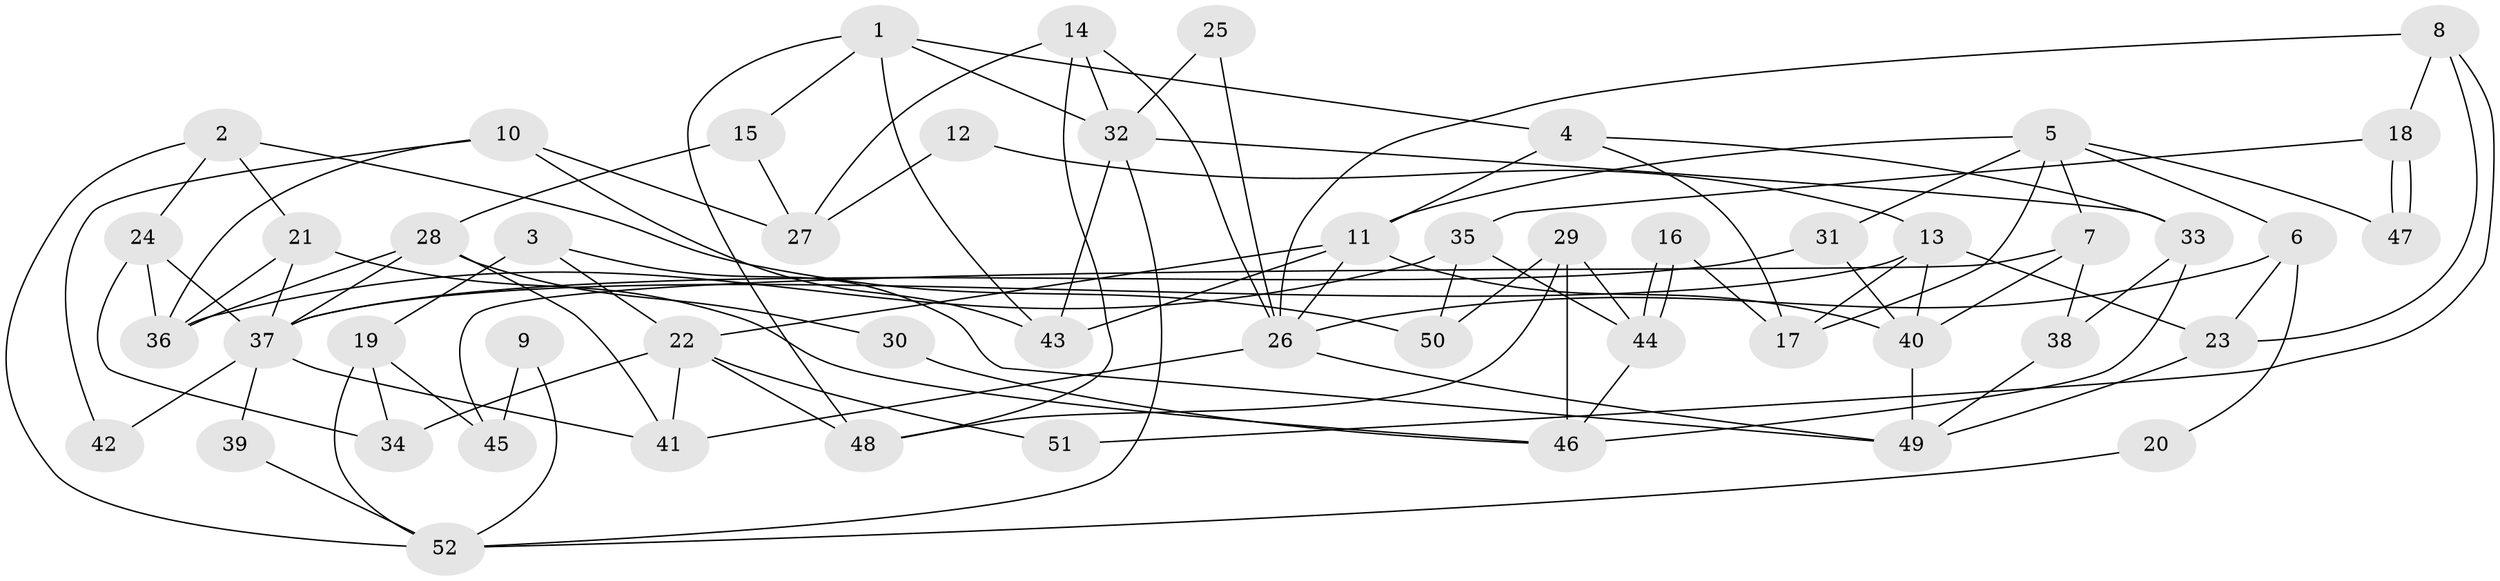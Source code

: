 // coarse degree distribution, {6: 0.21621621621621623, 4: 0.2702702702702703, 2: 0.21621621621621623, 5: 0.1891891891891892, 11: 0.02702702702702703, 8: 0.02702702702702703, 3: 0.05405405405405406}
// Generated by graph-tools (version 1.1) at 2025/37/03/04/25 23:37:10]
// undirected, 52 vertices, 104 edges
graph export_dot {
  node [color=gray90,style=filled];
  1;
  2;
  3;
  4;
  5;
  6;
  7;
  8;
  9;
  10;
  11;
  12;
  13;
  14;
  15;
  16;
  17;
  18;
  19;
  20;
  21;
  22;
  23;
  24;
  25;
  26;
  27;
  28;
  29;
  30;
  31;
  32;
  33;
  34;
  35;
  36;
  37;
  38;
  39;
  40;
  41;
  42;
  43;
  44;
  45;
  46;
  47;
  48;
  49;
  50;
  51;
  52;
  1 -- 43;
  1 -- 15;
  1 -- 4;
  1 -- 32;
  1 -- 48;
  2 -- 50;
  2 -- 24;
  2 -- 21;
  2 -- 52;
  3 -- 22;
  3 -- 49;
  3 -- 19;
  4 -- 11;
  4 -- 17;
  4 -- 33;
  5 -- 31;
  5 -- 6;
  5 -- 7;
  5 -- 11;
  5 -- 17;
  5 -- 47;
  6 -- 26;
  6 -- 23;
  6 -- 20;
  7 -- 38;
  7 -- 40;
  7 -- 45;
  8 -- 18;
  8 -- 23;
  8 -- 26;
  8 -- 51;
  9 -- 52;
  9 -- 45;
  10 -- 43;
  10 -- 36;
  10 -- 27;
  10 -- 42;
  11 -- 40;
  11 -- 22;
  11 -- 26;
  11 -- 43;
  12 -- 13;
  12 -- 27;
  13 -- 17;
  13 -- 37;
  13 -- 23;
  13 -- 40;
  14 -- 48;
  14 -- 26;
  14 -- 27;
  14 -- 32;
  15 -- 28;
  15 -- 27;
  16 -- 17;
  16 -- 44;
  16 -- 44;
  18 -- 47;
  18 -- 47;
  18 -- 35;
  19 -- 52;
  19 -- 34;
  19 -- 45;
  20 -- 52;
  21 -- 46;
  21 -- 36;
  21 -- 37;
  22 -- 41;
  22 -- 34;
  22 -- 48;
  22 -- 51;
  23 -- 49;
  24 -- 37;
  24 -- 34;
  24 -- 36;
  25 -- 32;
  25 -- 26;
  26 -- 41;
  26 -- 49;
  28 -- 37;
  28 -- 36;
  28 -- 30;
  28 -- 41;
  29 -- 46;
  29 -- 48;
  29 -- 44;
  29 -- 50;
  30 -- 46;
  31 -- 37;
  31 -- 40;
  32 -- 33;
  32 -- 43;
  32 -- 52;
  33 -- 38;
  33 -- 46;
  35 -- 44;
  35 -- 36;
  35 -- 50;
  37 -- 41;
  37 -- 39;
  37 -- 42;
  38 -- 49;
  39 -- 52;
  40 -- 49;
  44 -- 46;
}

